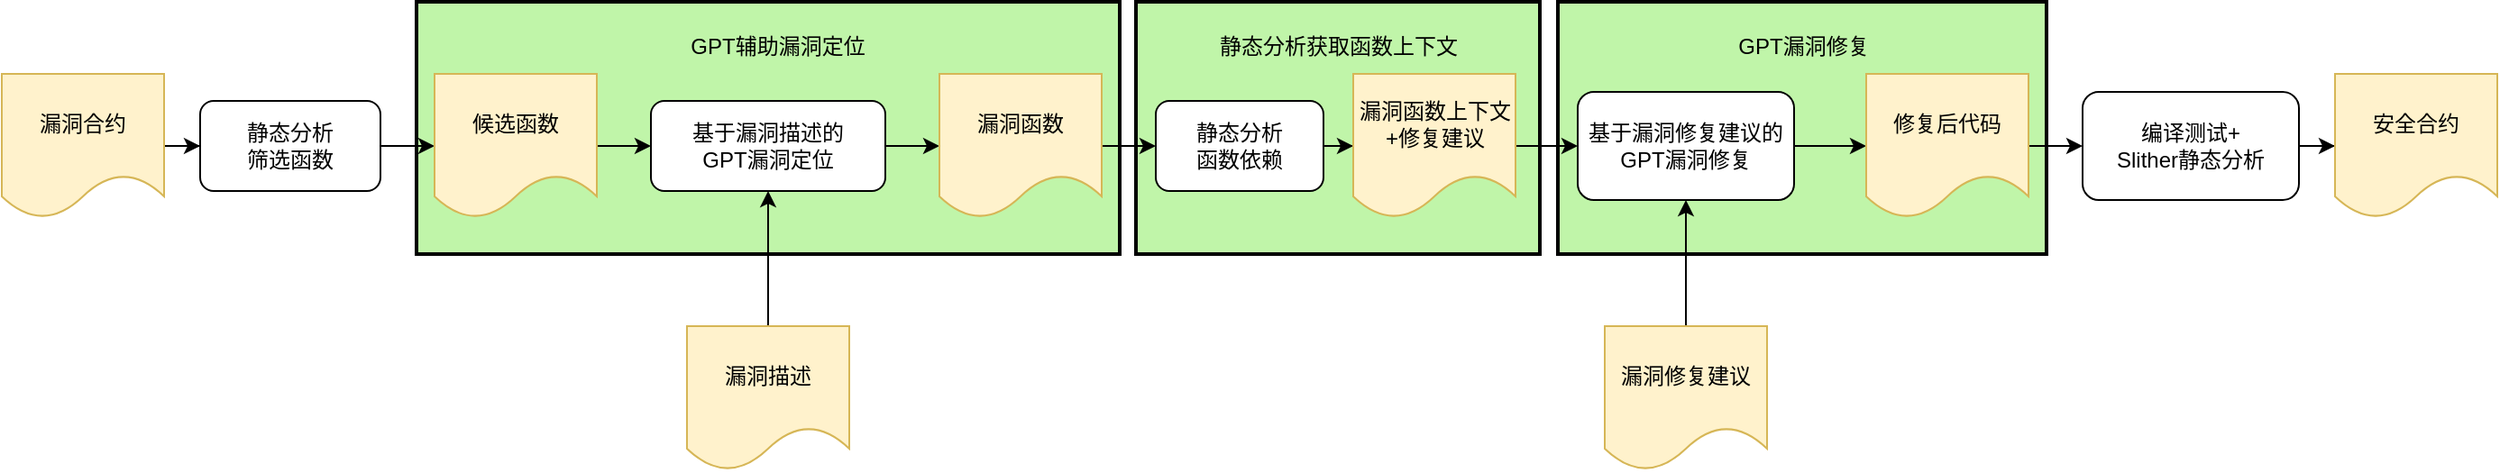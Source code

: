 <mxfile version="22.1.7" type="github">
  <diagram name="Page-1" id="74b105a0-9070-1c63-61bc-23e55f88626e">
    <mxGraphModel dx="2026" dy="1119" grid="1" gridSize="10" guides="1" tooltips="1" connect="1" arrows="1" fold="1" page="1" pageScale="1.5" pageWidth="1169" pageHeight="826" background="none" math="0" shadow="0">
      <root>
        <mxCell id="0" style=";html=1;" />
        <mxCell id="1" style=";html=1;" parent="0" />
        <mxCell id="xge9RJX2xyidE2T6I-6I-63" value="" style="strokeWidth=2;dashed=0;align=center;fontSize=8;shape=rect;fillColor=#c0f5a9;verticalLabelPosition=bottom;verticalAlign=top;html=1;" vertex="1" parent="1">
          <mxGeometry x="1030" y="100" width="271" height="140" as="geometry" />
        </mxCell>
        <mxCell id="xge9RJX2xyidE2T6I-6I-61" value="" style="strokeWidth=2;dashed=0;align=center;fontSize=8;shape=rect;fillColor=#c0f5a9;verticalLabelPosition=bottom;verticalAlign=top;html=1;" vertex="1" parent="1">
          <mxGeometry x="796" y="100" width="224" height="140" as="geometry" />
        </mxCell>
        <mxCell id="xge9RJX2xyidE2T6I-6I-27" value="" style="strokeWidth=2;dashed=0;align=center;fontSize=8;shape=rect;fillColor=#c0f5a9;verticalLabelPosition=bottom;verticalAlign=top;html=1;" vertex="1" parent="1">
          <mxGeometry x="397" y="100" width="390" height="140" as="geometry" />
        </mxCell>
        <mxCell id="xge9RJX2xyidE2T6I-6I-19" value="" style="edgeStyle=orthogonalEdgeStyle;rounded=0;orthogonalLoop=1;jettySize=auto;html=1;entryX=0;entryY=0.5;entryDx=0;entryDy=0;" edge="1" parent="1" source="xge9RJX2xyidE2T6I-6I-1" target="xge9RJX2xyidE2T6I-6I-18">
          <mxGeometry relative="1" as="geometry" />
        </mxCell>
        <mxCell id="xge9RJX2xyidE2T6I-6I-1" value="漏洞合约" style="shape=document;whiteSpace=wrap;html=1;boundedLbl=1;fillColor=#fff2cc;strokeColor=#d6b656;" vertex="1" parent="1">
          <mxGeometry x="167" y="140" width="90" height="80" as="geometry" />
        </mxCell>
        <mxCell id="xge9RJX2xyidE2T6I-6I-20" value="" style="edgeStyle=orthogonalEdgeStyle;rounded=0;orthogonalLoop=1;jettySize=auto;html=1;entryX=0;entryY=0.5;entryDx=0;entryDy=0;" edge="1" parent="1" source="xge9RJX2xyidE2T6I-6I-18" target="xge9RJX2xyidE2T6I-6I-24">
          <mxGeometry relative="1" as="geometry">
            <mxPoint x="397" y="180" as="targetPoint" />
          </mxGeometry>
        </mxCell>
        <mxCell id="xge9RJX2xyidE2T6I-6I-18" value="静态分析&lt;br&gt;筛选函数" style="rounded=1;whiteSpace=wrap;html=1;flipV=1;" vertex="1" parent="1">
          <mxGeometry x="277" y="155" width="100" height="50" as="geometry" />
        </mxCell>
        <mxCell id="xge9RJX2xyidE2T6I-6I-37" value="" style="edgeStyle=orthogonalEdgeStyle;rounded=0;orthogonalLoop=1;jettySize=auto;html=1;" edge="1" parent="1" source="xge9RJX2xyidE2T6I-6I-24" target="xge9RJX2xyidE2T6I-6I-33">
          <mxGeometry relative="1" as="geometry" />
        </mxCell>
        <mxCell id="xge9RJX2xyidE2T6I-6I-24" value="候选函数" style="shape=document;whiteSpace=wrap;html=1;boundedLbl=1;fillColor=#fff2cc;strokeColor=#d6b656;" vertex="1" parent="1">
          <mxGeometry x="407" y="140" width="90" height="80" as="geometry" />
        </mxCell>
        <mxCell id="xge9RJX2xyidE2T6I-6I-28" value="GPT辅助漏洞定位" style="text;html=1;align=center;verticalAlign=middle;resizable=0;points=[];autosize=1;strokeColor=none;fillColor=none;" vertex="1" parent="1">
          <mxGeometry x="537" y="110" width="120" height="30" as="geometry" />
        </mxCell>
        <mxCell id="xge9RJX2xyidE2T6I-6I-41" style="edgeStyle=orthogonalEdgeStyle;rounded=0;orthogonalLoop=1;jettySize=auto;html=1;exitX=1;exitY=0.5;exitDx=0;exitDy=0;" edge="1" parent="1" source="xge9RJX2xyidE2T6I-6I-33" target="xge9RJX2xyidE2T6I-6I-39">
          <mxGeometry relative="1" as="geometry" />
        </mxCell>
        <mxCell id="xge9RJX2xyidE2T6I-6I-33" value="基于漏洞描述的&lt;br&gt;GPT漏洞定位" style="rounded=1;whiteSpace=wrap;html=1;flipV=1;" vertex="1" parent="1">
          <mxGeometry x="527" y="155" width="130" height="50" as="geometry" />
        </mxCell>
        <mxCell id="xge9RJX2xyidE2T6I-6I-45" value="" style="edgeStyle=orthogonalEdgeStyle;rounded=0;orthogonalLoop=1;jettySize=auto;html=1;" edge="1" parent="1" source="xge9RJX2xyidE2T6I-6I-38" target="xge9RJX2xyidE2T6I-6I-44">
          <mxGeometry relative="1" as="geometry" />
        </mxCell>
        <mxCell id="xge9RJX2xyidE2T6I-6I-38" value="静态分析&lt;br&gt;函数依赖" style="rounded=1;whiteSpace=wrap;html=1;flipV=1;" vertex="1" parent="1">
          <mxGeometry x="807" y="155" width="93" height="50" as="geometry" />
        </mxCell>
        <mxCell id="xge9RJX2xyidE2T6I-6I-42" value="" style="edgeStyle=orthogonalEdgeStyle;rounded=0;orthogonalLoop=1;jettySize=auto;html=1;" edge="1" parent="1" source="xge9RJX2xyidE2T6I-6I-39" target="xge9RJX2xyidE2T6I-6I-38">
          <mxGeometry relative="1" as="geometry" />
        </mxCell>
        <mxCell id="xge9RJX2xyidE2T6I-6I-39" value="漏洞函数" style="shape=document;whiteSpace=wrap;html=1;boundedLbl=1;fillColor=#fff2cc;strokeColor=#d6b656;" vertex="1" parent="1">
          <mxGeometry x="687" y="140" width="90" height="80" as="geometry" />
        </mxCell>
        <mxCell id="xge9RJX2xyidE2T6I-6I-53" value="" style="edgeStyle=orthogonalEdgeStyle;rounded=0;orthogonalLoop=1;jettySize=auto;html=1;" edge="1" parent="1" source="xge9RJX2xyidE2T6I-6I-44" target="xge9RJX2xyidE2T6I-6I-52">
          <mxGeometry relative="1" as="geometry" />
        </mxCell>
        <mxCell id="xge9RJX2xyidE2T6I-6I-44" value="漏洞函数上下文+修复建议" style="shape=document;whiteSpace=wrap;html=1;boundedLbl=1;fillColor=#fff2cc;strokeColor=#d6b656;" vertex="1" parent="1">
          <mxGeometry x="916.5" y="140" width="90" height="80" as="geometry" />
        </mxCell>
        <mxCell id="xge9RJX2xyidE2T6I-6I-49" value="" style="edgeStyle=orthogonalEdgeStyle;rounded=0;orthogonalLoop=1;jettySize=auto;html=1;" edge="1" parent="1" source="xge9RJX2xyidE2T6I-6I-48" target="xge9RJX2xyidE2T6I-6I-33">
          <mxGeometry relative="1" as="geometry" />
        </mxCell>
        <mxCell id="xge9RJX2xyidE2T6I-6I-48" value="漏洞描述" style="shape=document;whiteSpace=wrap;html=1;boundedLbl=1;fillColor=#fff2cc;strokeColor=#d6b656;" vertex="1" parent="1">
          <mxGeometry x="547" y="280" width="90" height="80" as="geometry" />
        </mxCell>
        <mxCell id="xge9RJX2xyidE2T6I-6I-51" value="" style="edgeStyle=orthogonalEdgeStyle;rounded=0;orthogonalLoop=1;jettySize=auto;html=1;entryX=0.5;entryY=1;entryDx=0;entryDy=0;" edge="1" parent="1" source="xge9RJX2xyidE2T6I-6I-50" target="xge9RJX2xyidE2T6I-6I-52">
          <mxGeometry relative="1" as="geometry" />
        </mxCell>
        <mxCell id="xge9RJX2xyidE2T6I-6I-50" value="漏洞修复建议" style="shape=document;whiteSpace=wrap;html=1;boundedLbl=1;fillColor=#fff2cc;strokeColor=#d6b656;" vertex="1" parent="1">
          <mxGeometry x="1056" y="280" width="90" height="80" as="geometry" />
        </mxCell>
        <mxCell id="xge9RJX2xyidE2T6I-6I-55" value="" style="edgeStyle=orthogonalEdgeStyle;rounded=0;orthogonalLoop=1;jettySize=auto;html=1;entryX=0;entryY=0.5;entryDx=0;entryDy=0;" edge="1" parent="1" source="xge9RJX2xyidE2T6I-6I-52" target="xge9RJX2xyidE2T6I-6I-56">
          <mxGeometry relative="1" as="geometry">
            <mxPoint x="1201" y="180" as="targetPoint" />
          </mxGeometry>
        </mxCell>
        <mxCell id="xge9RJX2xyidE2T6I-6I-52" value="基于漏洞修复建议的GPT漏洞修复" style="rounded=1;whiteSpace=wrap;html=1;" vertex="1" parent="1">
          <mxGeometry x="1041" y="150" width="120" height="60" as="geometry" />
        </mxCell>
        <mxCell id="xge9RJX2xyidE2T6I-6I-58" value="" style="edgeStyle=orthogonalEdgeStyle;rounded=0;orthogonalLoop=1;jettySize=auto;html=1;" edge="1" parent="1" source="xge9RJX2xyidE2T6I-6I-56" target="xge9RJX2xyidE2T6I-6I-57">
          <mxGeometry relative="1" as="geometry" />
        </mxCell>
        <mxCell id="xge9RJX2xyidE2T6I-6I-56" value="修复后代码" style="shape=document;whiteSpace=wrap;html=1;boundedLbl=1;fillColor=#fff2cc;strokeColor=#d6b656;" vertex="1" parent="1">
          <mxGeometry x="1201" y="140" width="90" height="80" as="geometry" />
        </mxCell>
        <mxCell id="xge9RJX2xyidE2T6I-6I-60" value="" style="edgeStyle=orthogonalEdgeStyle;rounded=0;orthogonalLoop=1;jettySize=auto;html=1;" edge="1" parent="1" source="xge9RJX2xyidE2T6I-6I-57" target="xge9RJX2xyidE2T6I-6I-59">
          <mxGeometry relative="1" as="geometry" />
        </mxCell>
        <mxCell id="xge9RJX2xyidE2T6I-6I-57" value="编译测试+&lt;br&gt;Slither静态分析" style="rounded=1;whiteSpace=wrap;html=1;" vertex="1" parent="1">
          <mxGeometry x="1321" y="150" width="120" height="60" as="geometry" />
        </mxCell>
        <mxCell id="xge9RJX2xyidE2T6I-6I-59" value="安全合约" style="shape=document;whiteSpace=wrap;html=1;boundedLbl=1;fillColor=#fff2cc;strokeColor=#d6b656;" vertex="1" parent="1">
          <mxGeometry x="1461" y="140" width="90" height="80" as="geometry" />
        </mxCell>
        <mxCell id="xge9RJX2xyidE2T6I-6I-62" value="静态分析获取函数上下文" style="text;html=1;align=center;verticalAlign=middle;resizable=0;points=[];autosize=1;strokeColor=none;fillColor=none;" vertex="1" parent="1">
          <mxGeometry x="828" y="110" width="160" height="30" as="geometry" />
        </mxCell>
        <mxCell id="xge9RJX2xyidE2T6I-6I-64" value="GPT漏洞修复" style="text;html=1;align=center;verticalAlign=middle;resizable=0;points=[];autosize=1;strokeColor=none;fillColor=none;" vertex="1" parent="1">
          <mxGeometry x="1115.5" y="110" width="100" height="30" as="geometry" />
        </mxCell>
      </root>
    </mxGraphModel>
  </diagram>
</mxfile>
